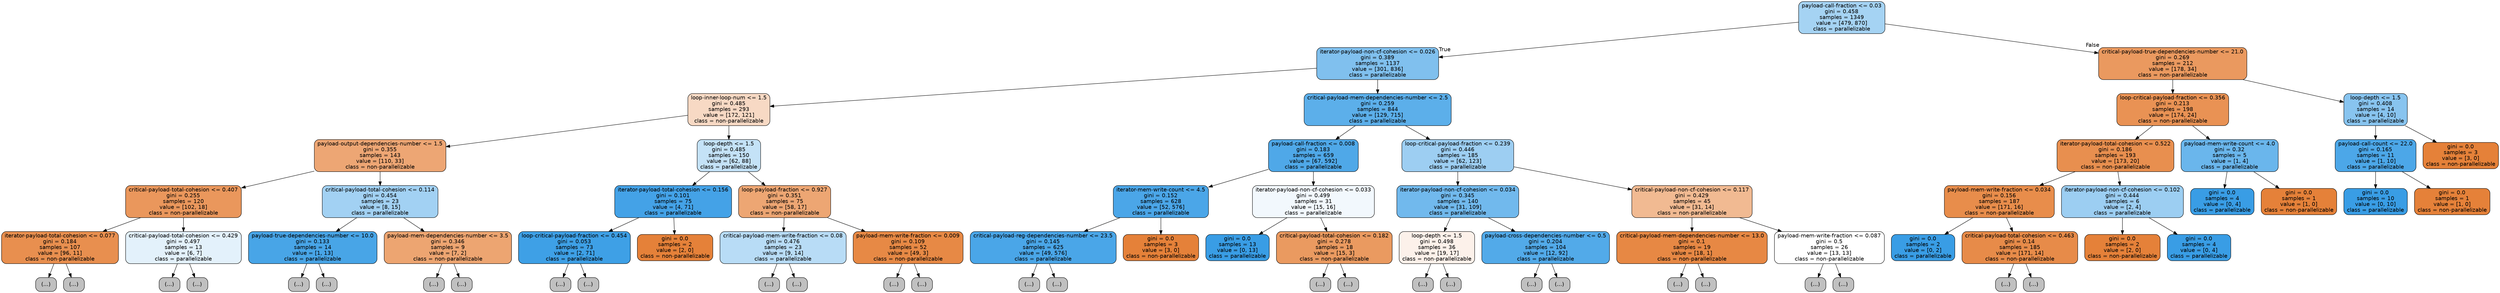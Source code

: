 digraph Tree {
node [shape=box, style="filled, rounded", color="black", fontname=helvetica] ;
edge [fontname=helvetica] ;
0 [label="payload-call-fraction <= 0.03\ngini = 0.458\nsamples = 1349\nvalue = [479, 870]\nclass = parallelizable", fillcolor="#399de573"] ;
1 [label="iterator-payload-non-cf-cohesion <= 0.026\ngini = 0.389\nsamples = 1137\nvalue = [301, 836]\nclass = parallelizable", fillcolor="#399de5a3"] ;
0 -> 1 [labeldistance=2.5, labelangle=45, headlabel="True"] ;
2 [label="loop-inner-loop-num <= 1.5\ngini = 0.485\nsamples = 293\nvalue = [172, 121]\nclass = non-parallelizable", fillcolor="#e581394c"] ;
1 -> 2 ;
3 [label="payload-output-dependencies-number <= 1.5\ngini = 0.355\nsamples = 143\nvalue = [110, 33]\nclass = non-parallelizable", fillcolor="#e58139b3"] ;
2 -> 3 ;
4 [label="critical-payload-total-cohesion <= 0.407\ngini = 0.255\nsamples = 120\nvalue = [102, 18]\nclass = non-parallelizable", fillcolor="#e58139d2"] ;
3 -> 4 ;
5 [label="iterator-payload-total-cohesion <= 0.077\ngini = 0.184\nsamples = 107\nvalue = [96, 11]\nclass = non-parallelizable", fillcolor="#e58139e2"] ;
4 -> 5 ;
6 [label="(...)", fillcolor="#C0C0C0"] ;
5 -> 6 ;
15 [label="(...)", fillcolor="#C0C0C0"] ;
5 -> 15 ;
24 [label="critical-payload-total-cohesion <= 0.429\ngini = 0.497\nsamples = 13\nvalue = [6, 7]\nclass = parallelizable", fillcolor="#399de524"] ;
4 -> 24 ;
25 [label="(...)", fillcolor="#C0C0C0"] ;
24 -> 25 ;
26 [label="(...)", fillcolor="#C0C0C0"] ;
24 -> 26 ;
29 [label="critical-payload-total-cohesion <= 0.114\ngini = 0.454\nsamples = 23\nvalue = [8, 15]\nclass = parallelizable", fillcolor="#399de577"] ;
3 -> 29 ;
30 [label="payload-true-dependencies-number <= 10.0\ngini = 0.133\nsamples = 14\nvalue = [1, 13]\nclass = parallelizable", fillcolor="#399de5eb"] ;
29 -> 30 ;
31 [label="(...)", fillcolor="#C0C0C0"] ;
30 -> 31 ;
32 [label="(...)", fillcolor="#C0C0C0"] ;
30 -> 32 ;
33 [label="payload-mem-dependencies-number <= 3.5\ngini = 0.346\nsamples = 9\nvalue = [7, 2]\nclass = non-parallelizable", fillcolor="#e58139b6"] ;
29 -> 33 ;
34 [label="(...)", fillcolor="#C0C0C0"] ;
33 -> 34 ;
35 [label="(...)", fillcolor="#C0C0C0"] ;
33 -> 35 ;
36 [label="loop-depth <= 1.5\ngini = 0.485\nsamples = 150\nvalue = [62, 88]\nclass = parallelizable", fillcolor="#399de54b"] ;
2 -> 36 ;
37 [label="iterator-payload-total-cohesion <= 0.156\ngini = 0.101\nsamples = 75\nvalue = [4, 71]\nclass = parallelizable", fillcolor="#399de5f1"] ;
36 -> 37 ;
38 [label="loop-critical-payload-fraction <= 0.454\ngini = 0.053\nsamples = 73\nvalue = [2, 71]\nclass = parallelizable", fillcolor="#399de5f8"] ;
37 -> 38 ;
39 [label="(...)", fillcolor="#C0C0C0"] ;
38 -> 39 ;
44 [label="(...)", fillcolor="#C0C0C0"] ;
38 -> 44 ;
47 [label="gini = 0.0\nsamples = 2\nvalue = [2, 0]\nclass = non-parallelizable", fillcolor="#e58139ff"] ;
37 -> 47 ;
48 [label="loop-payload-fraction <= 0.927\ngini = 0.351\nsamples = 75\nvalue = [58, 17]\nclass = non-parallelizable", fillcolor="#e58139b4"] ;
36 -> 48 ;
49 [label="critical-payload-mem-write-fraction <= 0.08\ngini = 0.476\nsamples = 23\nvalue = [9, 14]\nclass = parallelizable", fillcolor="#399de55b"] ;
48 -> 49 ;
50 [label="(...)", fillcolor="#C0C0C0"] ;
49 -> 50 ;
61 [label="(...)", fillcolor="#C0C0C0"] ;
49 -> 61 ;
62 [label="payload-mem-write-fraction <= 0.009\ngini = 0.109\nsamples = 52\nvalue = [49, 3]\nclass = non-parallelizable", fillcolor="#e58139ef"] ;
48 -> 62 ;
63 [label="(...)", fillcolor="#C0C0C0"] ;
62 -> 63 ;
64 [label="(...)", fillcolor="#C0C0C0"] ;
62 -> 64 ;
71 [label="critical-payload-mem-dependencies-number <= 2.5\ngini = 0.259\nsamples = 844\nvalue = [129, 715]\nclass = parallelizable", fillcolor="#399de5d1"] ;
1 -> 71 ;
72 [label="payload-call-fraction <= 0.008\ngini = 0.183\nsamples = 659\nvalue = [67, 592]\nclass = parallelizable", fillcolor="#399de5e2"] ;
71 -> 72 ;
73 [label="iterator-mem-write-count <= 4.5\ngini = 0.152\nsamples = 628\nvalue = [52, 576]\nclass = parallelizable", fillcolor="#399de5e8"] ;
72 -> 73 ;
74 [label="critical-payload-reg-dependencies-number <= 23.5\ngini = 0.145\nsamples = 625\nvalue = [49, 576]\nclass = parallelizable", fillcolor="#399de5e9"] ;
73 -> 74 ;
75 [label="(...)", fillcolor="#C0C0C0"] ;
74 -> 75 ;
176 [label="(...)", fillcolor="#C0C0C0"] ;
74 -> 176 ;
177 [label="gini = 0.0\nsamples = 3\nvalue = [3, 0]\nclass = non-parallelizable", fillcolor="#e58139ff"] ;
73 -> 177 ;
178 [label="iterator-payload-non-cf-cohesion <= 0.033\ngini = 0.499\nsamples = 31\nvalue = [15, 16]\nclass = parallelizable", fillcolor="#399de510"] ;
72 -> 178 ;
179 [label="gini = 0.0\nsamples = 13\nvalue = [0, 13]\nclass = parallelizable", fillcolor="#399de5ff"] ;
178 -> 179 ;
180 [label="critical-payload-total-cohesion <= 0.182\ngini = 0.278\nsamples = 18\nvalue = [15, 3]\nclass = non-parallelizable", fillcolor="#e58139cc"] ;
178 -> 180 ;
181 [label="(...)", fillcolor="#C0C0C0"] ;
180 -> 181 ;
182 [label="(...)", fillcolor="#C0C0C0"] ;
180 -> 182 ;
185 [label="loop-critical-payload-fraction <= 0.239\ngini = 0.446\nsamples = 185\nvalue = [62, 123]\nclass = parallelizable", fillcolor="#399de57e"] ;
71 -> 185 ;
186 [label="iterator-payload-non-cf-cohesion <= 0.034\ngini = 0.345\nsamples = 140\nvalue = [31, 109]\nclass = parallelizable", fillcolor="#399de5b6"] ;
185 -> 186 ;
187 [label="loop-depth <= 1.5\ngini = 0.498\nsamples = 36\nvalue = [19, 17]\nclass = non-parallelizable", fillcolor="#e581391b"] ;
186 -> 187 ;
188 [label="(...)", fillcolor="#C0C0C0"] ;
187 -> 188 ;
191 [label="(...)", fillcolor="#C0C0C0"] ;
187 -> 191 ;
200 [label="payload-cross-dependencies-number <= 0.5\ngini = 0.204\nsamples = 104\nvalue = [12, 92]\nclass = parallelizable", fillcolor="#399de5de"] ;
186 -> 200 ;
201 [label="(...)", fillcolor="#C0C0C0"] ;
200 -> 201 ;
216 [label="(...)", fillcolor="#C0C0C0"] ;
200 -> 216 ;
221 [label="critical-payload-non-cf-cohesion <= 0.117\ngini = 0.429\nsamples = 45\nvalue = [31, 14]\nclass = non-parallelizable", fillcolor="#e581398c"] ;
185 -> 221 ;
222 [label="critical-payload-mem-dependencies-number <= 13.0\ngini = 0.1\nsamples = 19\nvalue = [18, 1]\nclass = non-parallelizable", fillcolor="#e58139f1"] ;
221 -> 222 ;
223 [label="(...)", fillcolor="#C0C0C0"] ;
222 -> 223 ;
224 [label="(...)", fillcolor="#C0C0C0"] ;
222 -> 224 ;
227 [label="payload-mem-write-fraction <= 0.087\ngini = 0.5\nsamples = 26\nvalue = [13, 13]\nclass = non-parallelizable", fillcolor="#e5813900"] ;
221 -> 227 ;
228 [label="(...)", fillcolor="#C0C0C0"] ;
227 -> 228 ;
241 [label="(...)", fillcolor="#C0C0C0"] ;
227 -> 241 ;
242 [label="critical-payload-true-dependencies-number <= 21.0\ngini = 0.269\nsamples = 212\nvalue = [178, 34]\nclass = non-parallelizable", fillcolor="#e58139ce"] ;
0 -> 242 [labeldistance=2.5, labelangle=-45, headlabel="False"] ;
243 [label="loop-critical-payload-fraction <= 0.356\ngini = 0.213\nsamples = 198\nvalue = [174, 24]\nclass = non-parallelizable", fillcolor="#e58139dc"] ;
242 -> 243 ;
244 [label="iterator-payload-total-cohesion <= 0.522\ngini = 0.186\nsamples = 193\nvalue = [173, 20]\nclass = non-parallelizable", fillcolor="#e58139e2"] ;
243 -> 244 ;
245 [label="payload-mem-write-fraction <= 0.034\ngini = 0.156\nsamples = 187\nvalue = [171, 16]\nclass = non-parallelizable", fillcolor="#e58139e7"] ;
244 -> 245 ;
246 [label="gini = 0.0\nsamples = 2\nvalue = [0, 2]\nclass = parallelizable", fillcolor="#399de5ff"] ;
245 -> 246 ;
247 [label="critical-payload-total-cohesion <= 0.463\ngini = 0.14\nsamples = 185\nvalue = [171, 14]\nclass = non-parallelizable", fillcolor="#e58139ea"] ;
245 -> 247 ;
248 [label="(...)", fillcolor="#C0C0C0"] ;
247 -> 248 ;
277 [label="(...)", fillcolor="#C0C0C0"] ;
247 -> 277 ;
280 [label="iterator-payload-non-cf-cohesion <= 0.102\ngini = 0.444\nsamples = 6\nvalue = [2, 4]\nclass = parallelizable", fillcolor="#399de57f"] ;
244 -> 280 ;
281 [label="gini = 0.0\nsamples = 2\nvalue = [2, 0]\nclass = non-parallelizable", fillcolor="#e58139ff"] ;
280 -> 281 ;
282 [label="gini = 0.0\nsamples = 4\nvalue = [0, 4]\nclass = parallelizable", fillcolor="#399de5ff"] ;
280 -> 282 ;
283 [label="payload-mem-write-count <= 4.0\ngini = 0.32\nsamples = 5\nvalue = [1, 4]\nclass = parallelizable", fillcolor="#399de5bf"] ;
243 -> 283 ;
284 [label="gini = 0.0\nsamples = 4\nvalue = [0, 4]\nclass = parallelizable", fillcolor="#399de5ff"] ;
283 -> 284 ;
285 [label="gini = 0.0\nsamples = 1\nvalue = [1, 0]\nclass = non-parallelizable", fillcolor="#e58139ff"] ;
283 -> 285 ;
286 [label="loop-depth <= 1.5\ngini = 0.408\nsamples = 14\nvalue = [4, 10]\nclass = parallelizable", fillcolor="#399de599"] ;
242 -> 286 ;
287 [label="payload-call-count <= 22.0\ngini = 0.165\nsamples = 11\nvalue = [1, 10]\nclass = parallelizable", fillcolor="#399de5e6"] ;
286 -> 287 ;
288 [label="gini = 0.0\nsamples = 10\nvalue = [0, 10]\nclass = parallelizable", fillcolor="#399de5ff"] ;
287 -> 288 ;
289 [label="gini = 0.0\nsamples = 1\nvalue = [1, 0]\nclass = non-parallelizable", fillcolor="#e58139ff"] ;
287 -> 289 ;
290 [label="gini = 0.0\nsamples = 3\nvalue = [3, 0]\nclass = non-parallelizable", fillcolor="#e58139ff"] ;
286 -> 290 ;
}